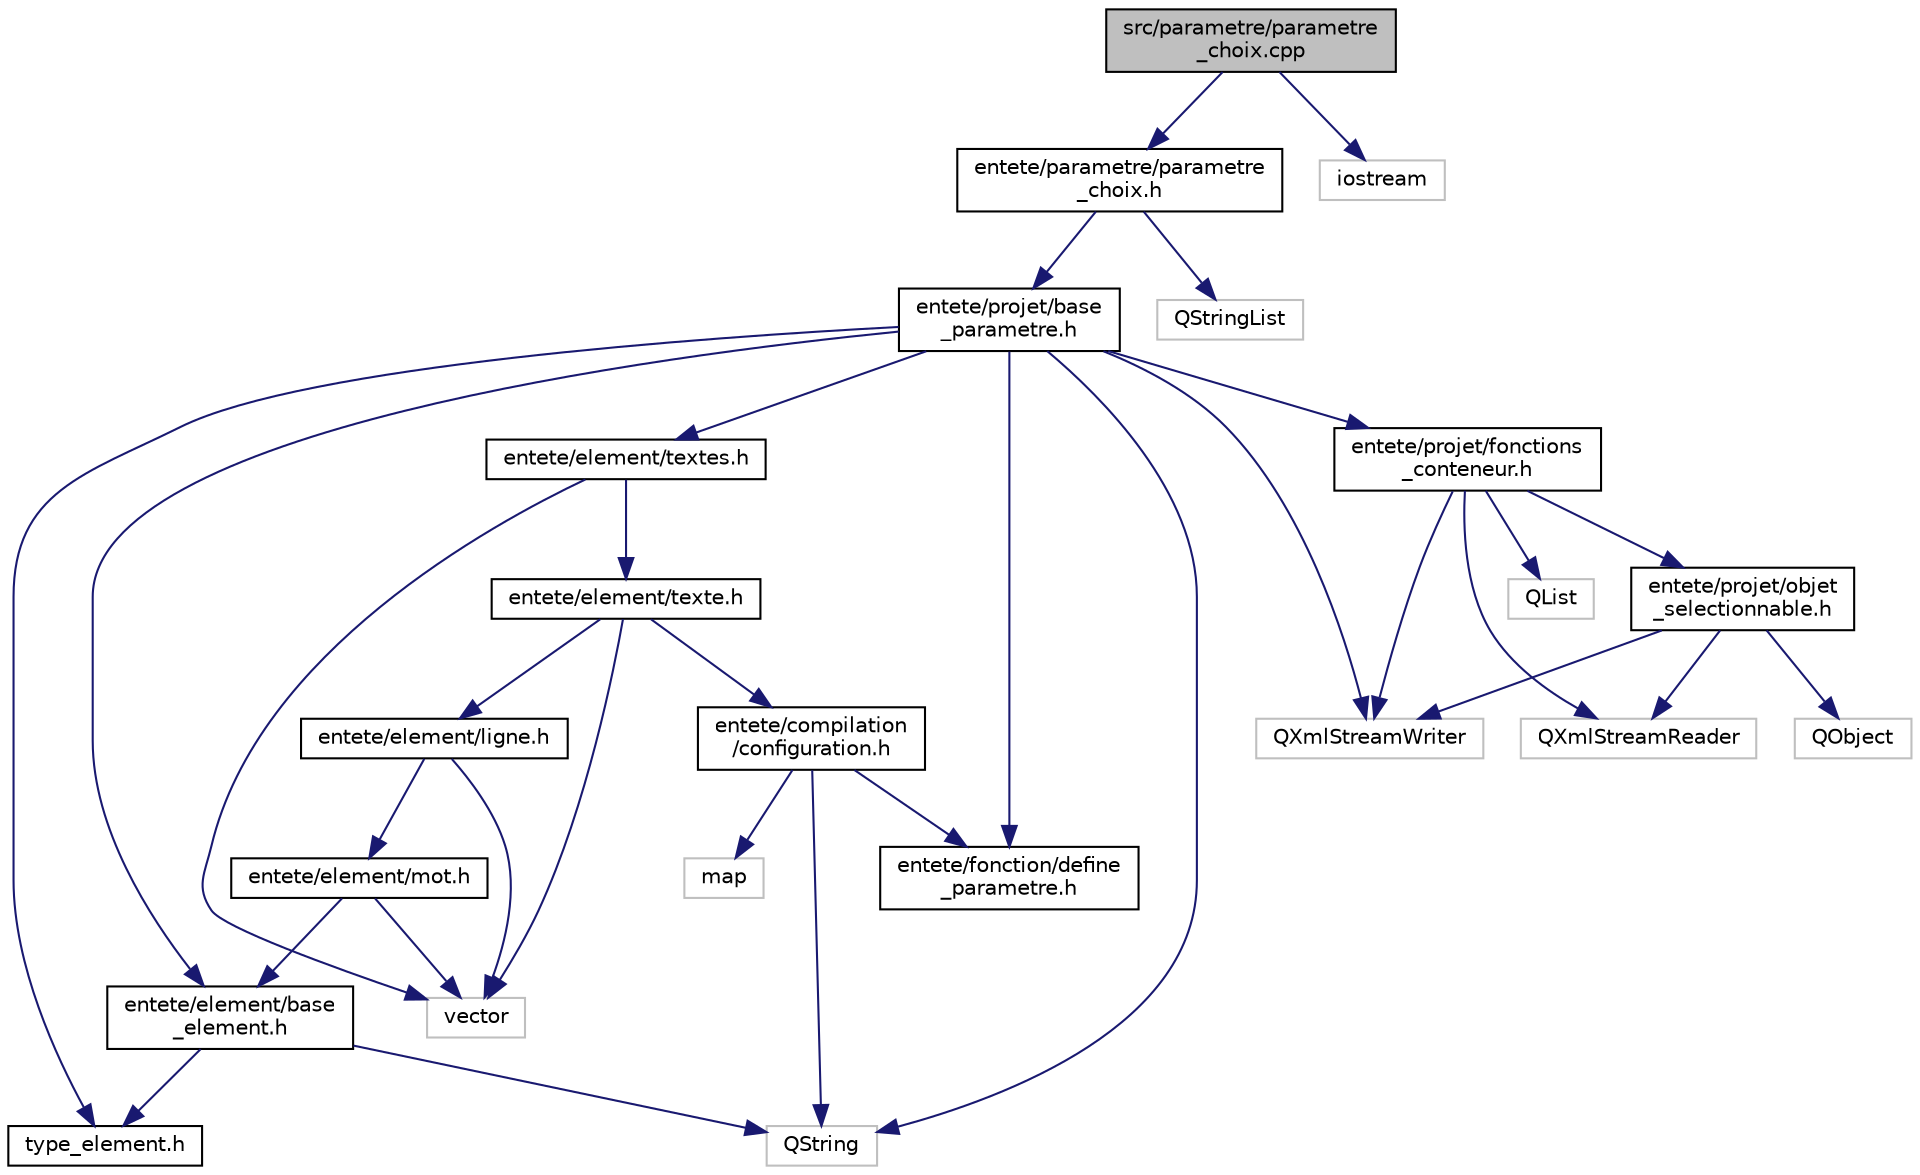 digraph "src/parametre/parametre_choix.cpp"
{
  edge [fontname="Helvetica",fontsize="10",labelfontname="Helvetica",labelfontsize="10"];
  node [fontname="Helvetica",fontsize="10",shape=record];
  Node0 [label="src/parametre/parametre\l_choix.cpp",height=0.2,width=0.4,color="black", fillcolor="grey75", style="filled", fontcolor="black"];
  Node0 -> Node1 [color="midnightblue",fontsize="10",style="solid",fontname="Helvetica"];
  Node1 [label="entete/parametre/parametre\l_choix.h",height=0.2,width=0.4,color="black", fillcolor="white", style="filled",URL="$parametre__choix_8h.html",tooltip="Fichier de déclaration de la classe parametre_choix. "];
  Node1 -> Node2 [color="midnightblue",fontsize="10",style="solid",fontname="Helvetica"];
  Node2 [label="entete/projet/base\l_parametre.h",height=0.2,width=0.4,color="black", fillcolor="white", style="filled",URL="$base__parametre_8h.html",tooltip="Fichier de déclaration de la classe base_parametre. "];
  Node2 -> Node3 [color="midnightblue",fontsize="10",style="solid",fontname="Helvetica"];
  Node3 [label="entete/element/base\l_element.h",height=0.2,width=0.4,color="black", fillcolor="white", style="filled",URL="$base__element_8h.html",tooltip="Fichier de déclaration de la classe bae_element. "];
  Node3 -> Node4 [color="midnightblue",fontsize="10",style="solid",fontname="Helvetica"];
  Node4 [label="type_element.h",height=0.2,width=0.4,color="black", fillcolor="white", style="filled",URL="$type__element_8h.html"];
  Node3 -> Node5 [color="midnightblue",fontsize="10",style="solid",fontname="Helvetica"];
  Node5 [label="QString",height=0.2,width=0.4,color="grey75", fillcolor="white", style="filled"];
  Node2 -> Node6 [color="midnightblue",fontsize="10",style="solid",fontname="Helvetica"];
  Node6 [label="entete/element/textes.h",height=0.2,width=0.4,color="black", fillcolor="white", style="filled",URL="$textes_8h.html",tooltip="Fichier de déclaration de la classe textes. "];
  Node6 -> Node7 [color="midnightblue",fontsize="10",style="solid",fontname="Helvetica"];
  Node7 [label="entete/element/texte.h",height=0.2,width=0.4,color="black", fillcolor="white", style="filled",URL="$texte_8h.html",tooltip="Fichier de déclaration de la classe texte. "];
  Node7 -> Node8 [color="midnightblue",fontsize="10",style="solid",fontname="Helvetica"];
  Node8 [label="entete/compilation\l/configuration.h",height=0.2,width=0.4,color="black", fillcolor="white", style="filled",URL="$configuration_8h.html",tooltip="Fichier de déclaration de la classe configuration. "];
  Node8 -> Node9 [color="midnightblue",fontsize="10",style="solid",fontname="Helvetica"];
  Node9 [label="entete/fonction/define\l_parametre.h",height=0.2,width=0.4,color="black", fillcolor="white", style="filled",URL="$define__parametre_8h.html",tooltip="Déclaration des énumérations utiles aux parametres. "];
  Node8 -> Node5 [color="midnightblue",fontsize="10",style="solid",fontname="Helvetica"];
  Node8 -> Node10 [color="midnightblue",fontsize="10",style="solid",fontname="Helvetica"];
  Node10 [label="map",height=0.2,width=0.4,color="grey75", fillcolor="white", style="filled"];
  Node7 -> Node11 [color="midnightblue",fontsize="10",style="solid",fontname="Helvetica"];
  Node11 [label="entete/element/ligne.h",height=0.2,width=0.4,color="black", fillcolor="white", style="filled",URL="$ligne_8h.html",tooltip="Fichier de déclaration de la classe ligne. "];
  Node11 -> Node12 [color="midnightblue",fontsize="10",style="solid",fontname="Helvetica"];
  Node12 [label="entete/element/mot.h",height=0.2,width=0.4,color="black", fillcolor="white", style="filled",URL="$mot_8h.html",tooltip="Fichier de déclaration de la classe mot. "];
  Node12 -> Node3 [color="midnightblue",fontsize="10",style="solid",fontname="Helvetica"];
  Node12 -> Node13 [color="midnightblue",fontsize="10",style="solid",fontname="Helvetica"];
  Node13 [label="vector",height=0.2,width=0.4,color="grey75", fillcolor="white", style="filled"];
  Node11 -> Node13 [color="midnightblue",fontsize="10",style="solid",fontname="Helvetica"];
  Node7 -> Node13 [color="midnightblue",fontsize="10",style="solid",fontname="Helvetica"];
  Node6 -> Node13 [color="midnightblue",fontsize="10",style="solid",fontname="Helvetica"];
  Node2 -> Node4 [color="midnightblue",fontsize="10",style="solid",fontname="Helvetica"];
  Node2 -> Node9 [color="midnightblue",fontsize="10",style="solid",fontname="Helvetica"];
  Node2 -> Node14 [color="midnightblue",fontsize="10",style="solid",fontname="Helvetica"];
  Node14 [label="entete/projet/fonctions\l_conteneur.h",height=0.2,width=0.4,color="black", fillcolor="white", style="filled",URL="$fonctions__conteneur_8h.html"];
  Node14 -> Node15 [color="midnightblue",fontsize="10",style="solid",fontname="Helvetica"];
  Node15 [label="QList",height=0.2,width=0.4,color="grey75", fillcolor="white", style="filled"];
  Node14 -> Node16 [color="midnightblue",fontsize="10",style="solid",fontname="Helvetica"];
  Node16 [label="entete/projet/objet\l_selectionnable.h",height=0.2,width=0.4,color="black", fillcolor="white", style="filled",URL="$objet__selectionnable_8h.html"];
  Node16 -> Node17 [color="midnightblue",fontsize="10",style="solid",fontname="Helvetica"];
  Node17 [label="QObject",height=0.2,width=0.4,color="grey75", fillcolor="white", style="filled"];
  Node16 -> Node18 [color="midnightblue",fontsize="10",style="solid",fontname="Helvetica"];
  Node18 [label="QXmlStreamWriter",height=0.2,width=0.4,color="grey75", fillcolor="white", style="filled"];
  Node16 -> Node19 [color="midnightblue",fontsize="10",style="solid",fontname="Helvetica"];
  Node19 [label="QXmlStreamReader",height=0.2,width=0.4,color="grey75", fillcolor="white", style="filled"];
  Node14 -> Node18 [color="midnightblue",fontsize="10",style="solid",fontname="Helvetica"];
  Node14 -> Node19 [color="midnightblue",fontsize="10",style="solid",fontname="Helvetica"];
  Node2 -> Node5 [color="midnightblue",fontsize="10",style="solid",fontname="Helvetica"];
  Node2 -> Node18 [color="midnightblue",fontsize="10",style="solid",fontname="Helvetica"];
  Node1 -> Node20 [color="midnightblue",fontsize="10",style="solid",fontname="Helvetica"];
  Node20 [label="QStringList",height=0.2,width=0.4,color="grey75", fillcolor="white", style="filled"];
  Node0 -> Node21 [color="midnightblue",fontsize="10",style="solid",fontname="Helvetica"];
  Node21 [label="iostream",height=0.2,width=0.4,color="grey75", fillcolor="white", style="filled"];
}
